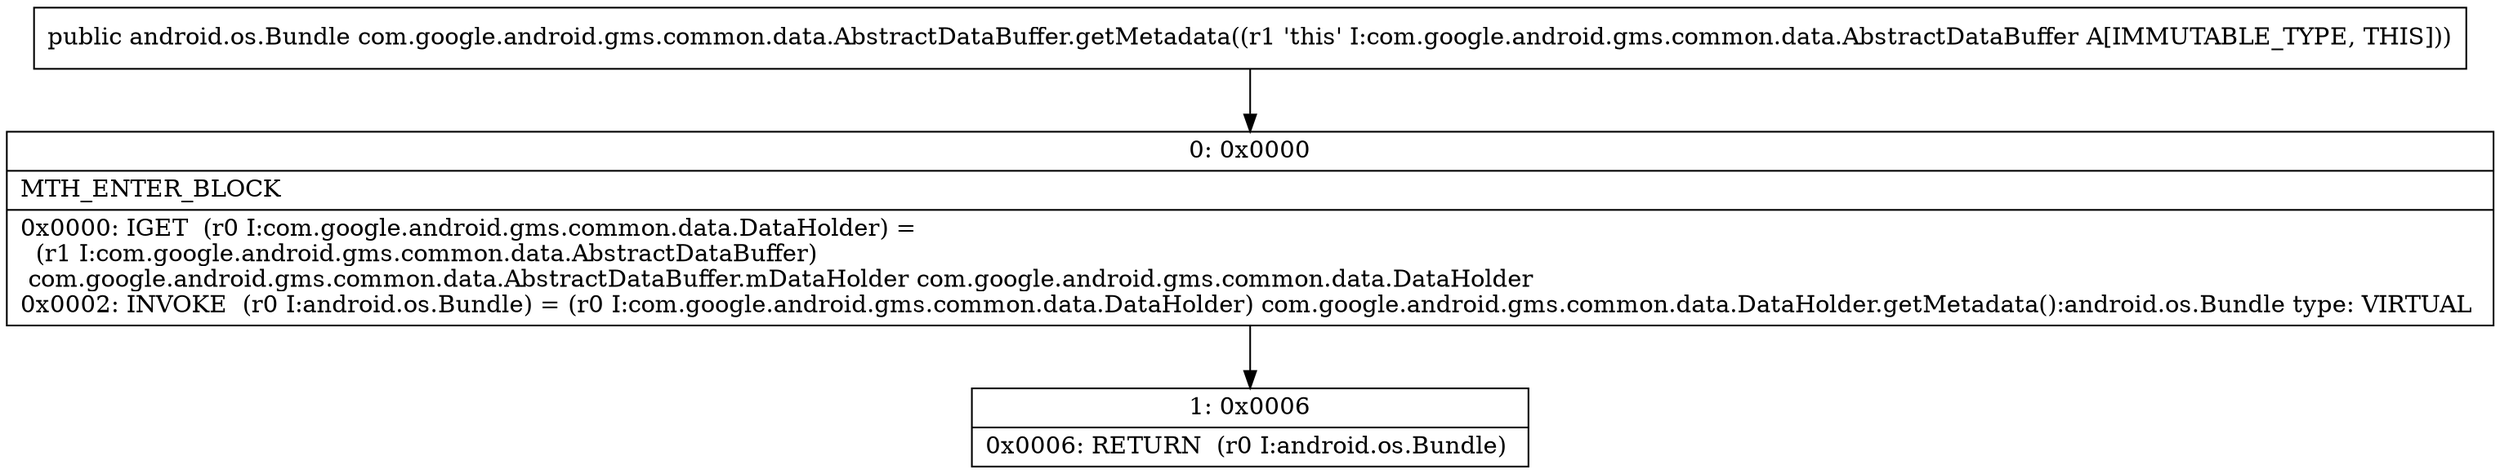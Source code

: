 digraph "CFG forcom.google.android.gms.common.data.AbstractDataBuffer.getMetadata()Landroid\/os\/Bundle;" {
Node_0 [shape=record,label="{0\:\ 0x0000|MTH_ENTER_BLOCK\l|0x0000: IGET  (r0 I:com.google.android.gms.common.data.DataHolder) = \l  (r1 I:com.google.android.gms.common.data.AbstractDataBuffer)\l com.google.android.gms.common.data.AbstractDataBuffer.mDataHolder com.google.android.gms.common.data.DataHolder \l0x0002: INVOKE  (r0 I:android.os.Bundle) = (r0 I:com.google.android.gms.common.data.DataHolder) com.google.android.gms.common.data.DataHolder.getMetadata():android.os.Bundle type: VIRTUAL \l}"];
Node_1 [shape=record,label="{1\:\ 0x0006|0x0006: RETURN  (r0 I:android.os.Bundle) \l}"];
MethodNode[shape=record,label="{public android.os.Bundle com.google.android.gms.common.data.AbstractDataBuffer.getMetadata((r1 'this' I:com.google.android.gms.common.data.AbstractDataBuffer A[IMMUTABLE_TYPE, THIS])) }"];
MethodNode -> Node_0;
Node_0 -> Node_1;
}

